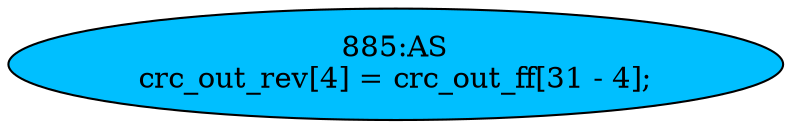 strict digraph "" {
	node [label="\N"];
	"885:AS"	 [ast="<pyverilog.vparser.ast.Assign object at 0x7f01261e9110>",
		def_var="['crc_out_rev']",
		fillcolor=deepskyblue,
		label="885:AS
crc_out_rev[4] = crc_out_ff[31 - 4];",
		statements="[]",
		style=filled,
		typ=Assign,
		use_var="['crc_out_ff']"];
}
